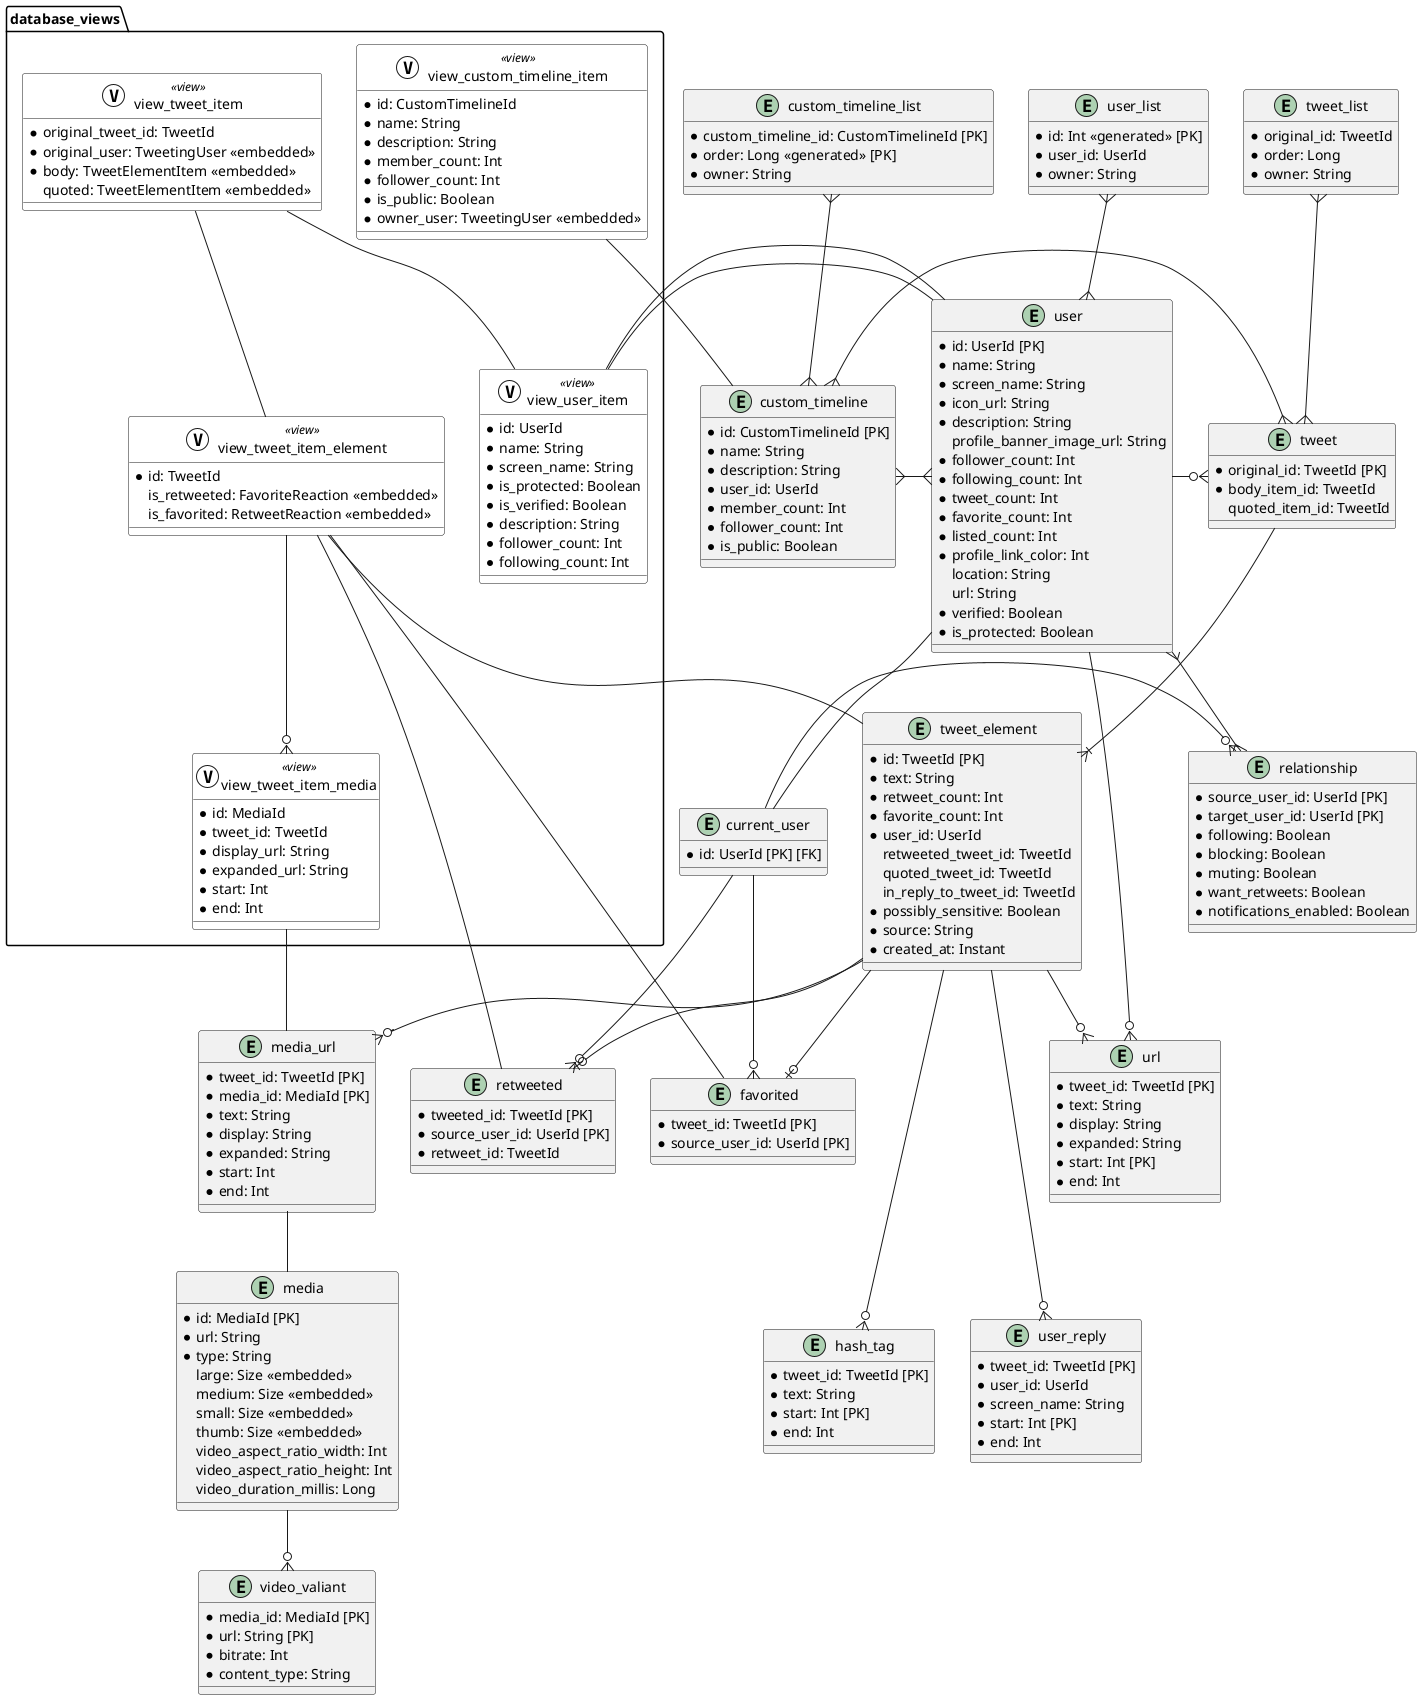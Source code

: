 @startuml

skinparam class {
  BackgroundColor<<view>> white
}

entity media {
  * id: MediaId [PK]
  * url: String
  * type: String
  large: Size <<embedded>>
  medium: Size <<embedded>>
  small: Size <<embedded>>
  thumb: Size <<embedded>>
  video_aspect_ratio_width: Int
  video_aspect_ratio_height: Int
  video_duration_millis: Long
}

entity video_valiant {
  * media_id: MediaId [PK]
  * url: String [PK]
  * bitrate: Int
  * content_type: String
}

entity media_url {
  * tweet_id: TweetId [PK]
  * media_id: MediaId [PK]
  * text: String
  * display: String
  * expanded: String
  * start: Int
  * end: Int
}

entity custom_timeline {
  * id: CustomTimelineId [PK]
  * name: String
  * description: String
  * user_id: UserId
  * member_count: Int
  * follower_count: Int
  * is_public: Boolean
}

entity custom_timeline_list {
  * custom_timeline_id: CustomTimelineId [PK]
  * order: Long <<generated>> [PK]
  * owner: String
}

entity relationship {
  * source_user_id: UserId [PK]
  * target_user_id: UserId [PK]
  * following: Boolean
  * blocking: Boolean
  * muting: Boolean
  * want_retweets: Boolean
  * notifications_enabled: Boolean
}

entity tweet_element {
  * id: TweetId [PK]
  * text: String
  * retweet_count: Int
  * favorite_count: Int
  * user_id: UserId
  retweeted_tweet_id: TweetId
  quoted_tweet_id: TweetId
  in_reply_to_tweet_id: TweetId
  * possibly_sensitive: Boolean
  * source: String
  * created_at: Instant
}

entity user_reply {
  * tweet_id: TweetId [PK]
  * user_id: UserId
  * screen_name: String
  * start: Int [PK]
  * end: Int
}

entity hash_tag {
  * tweet_id: TweetId [PK]
  * text: String
  * start: Int [PK]
  * end: Int
}

entity tweet {
  * original_id: TweetId [PK]
  * body_item_id: TweetId
  quoted_item_id: TweetId
}

entity tweet_list {
  * original_id: TweetId
  * order: Long
  * owner: String
}

entity url {
  * tweet_id: TweetId [PK]
  * text: String
  * display: String
  * expanded: String
  * start: Int [PK]
  * end: Int
}

entity user {
  * id: UserId [PK]
  * name: String
  * screen_name: String
  * icon_url: String
  * description: String
  profile_banner_image_url: String
  * follower_count: Int
  * following_count: Int
  * tweet_count: Int
  * favorite_count: Int
  * listed_count: Int
  * profile_link_color: Int
  location: String
  url: String
  * verified: Boolean
  * is_protected: Boolean
}

entity user_list {
  * id: Int <<generated>> [PK]
  * user_id: UserId
  * owner: String
}

entity favorited {
  * tweet_id: TweetId [PK]
  * source_user_id: UserId [PK]
}

entity retweeted {
  * tweeted_id: TweetId [PK]
  * source_user_id: UserId [PK]
  * retweet_id: TweetId
}

entity current_user {
  * id: UserId [PK] [FK]
}

tweet_list }--{ tweet
tweet --|{ tweet_element
tweet_element --o{ media_url
tweet_element --o{ url
tweet_element ---o{ user_reply
tweet_element ---o{ hash_tag
tweet_element --o| favorited
tweet_element --o| retweeted

media_url -- media
media --o{ video_valiant

user_list }--{ user
user }--{ relationship
user --o{ url
user -o{ tweet
user - current_user

current_user -o{ relationship
current_user -o{ favorited
current_user -o{ retweeted

custom_timeline_list }--{ custom_timeline
custom_timeline }-{ user
custom_timeline }-{ tweet

package database_views {
  entity view_tweet_item << (V, #ffffff) view >> {
    * original_tweet_id: TweetId
    * original_user: TweetingUser <<embedded>>
    * body: TweetElementItem <<embedded>>
    quoted: TweetElementItem <<embedded>>
  }

  entity view_tweet_item_element << (V, #ffffff) view >> {
    * id: TweetId
    is_retweeted: FavoriteReaction <<embedded>>
    is_favorited: RetweetReaction <<embedded>>
  }

  entity view_tweet_item_media << (V, #ffffff) view >> {
    * id: MediaId
    * tweet_id: TweetId
    * display_url: String
    * expanded_url: String
    * start: Int
    * end: Int
  }

  entity view_custom_timeline_item << (V, #ffffff) view >> {
    * id: CustomTimelineId
    * name: String
    * description: String
    * member_count: Int
    * follower_count: Int
    * is_public: Boolean
    * owner_user: TweetingUser <<embedded>>
  }

  entity view_user_item << (V, #ffffff) view >> {
    * id: UserId
    * name: String
    * screen_name: String
    * is_protected: Boolean
    * is_verified: Boolean
    * description: String
    * follower_count: Int
    * following_count: Int
  }

  view_tweet_item -- view_tweet_item_element
  view_tweet_item -- view_user_item

  view_tweet_item_element - tweet_element
  view_tweet_item_element -- favorited
  view_tweet_item_element -- retweeted
  view_tweet_item_element --o{ view_tweet_item_media

  view_user_item - user

  view_tweet_item_media - media_url

  view_custom_timeline_item - custom_timeline

  view_user_item - user
}

@enduml
